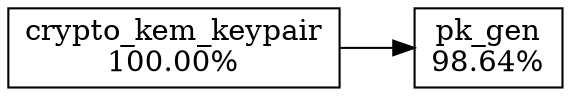 digraph G {
  rankdir=LR;
  node [shape=box];
  F5562538281c0 [label="pk_gen\n98.64%"];
  F556254560580 [label="crypto_kem_keypair\n100.00%"];
  F556254560580 -> F5562538281c0
}
